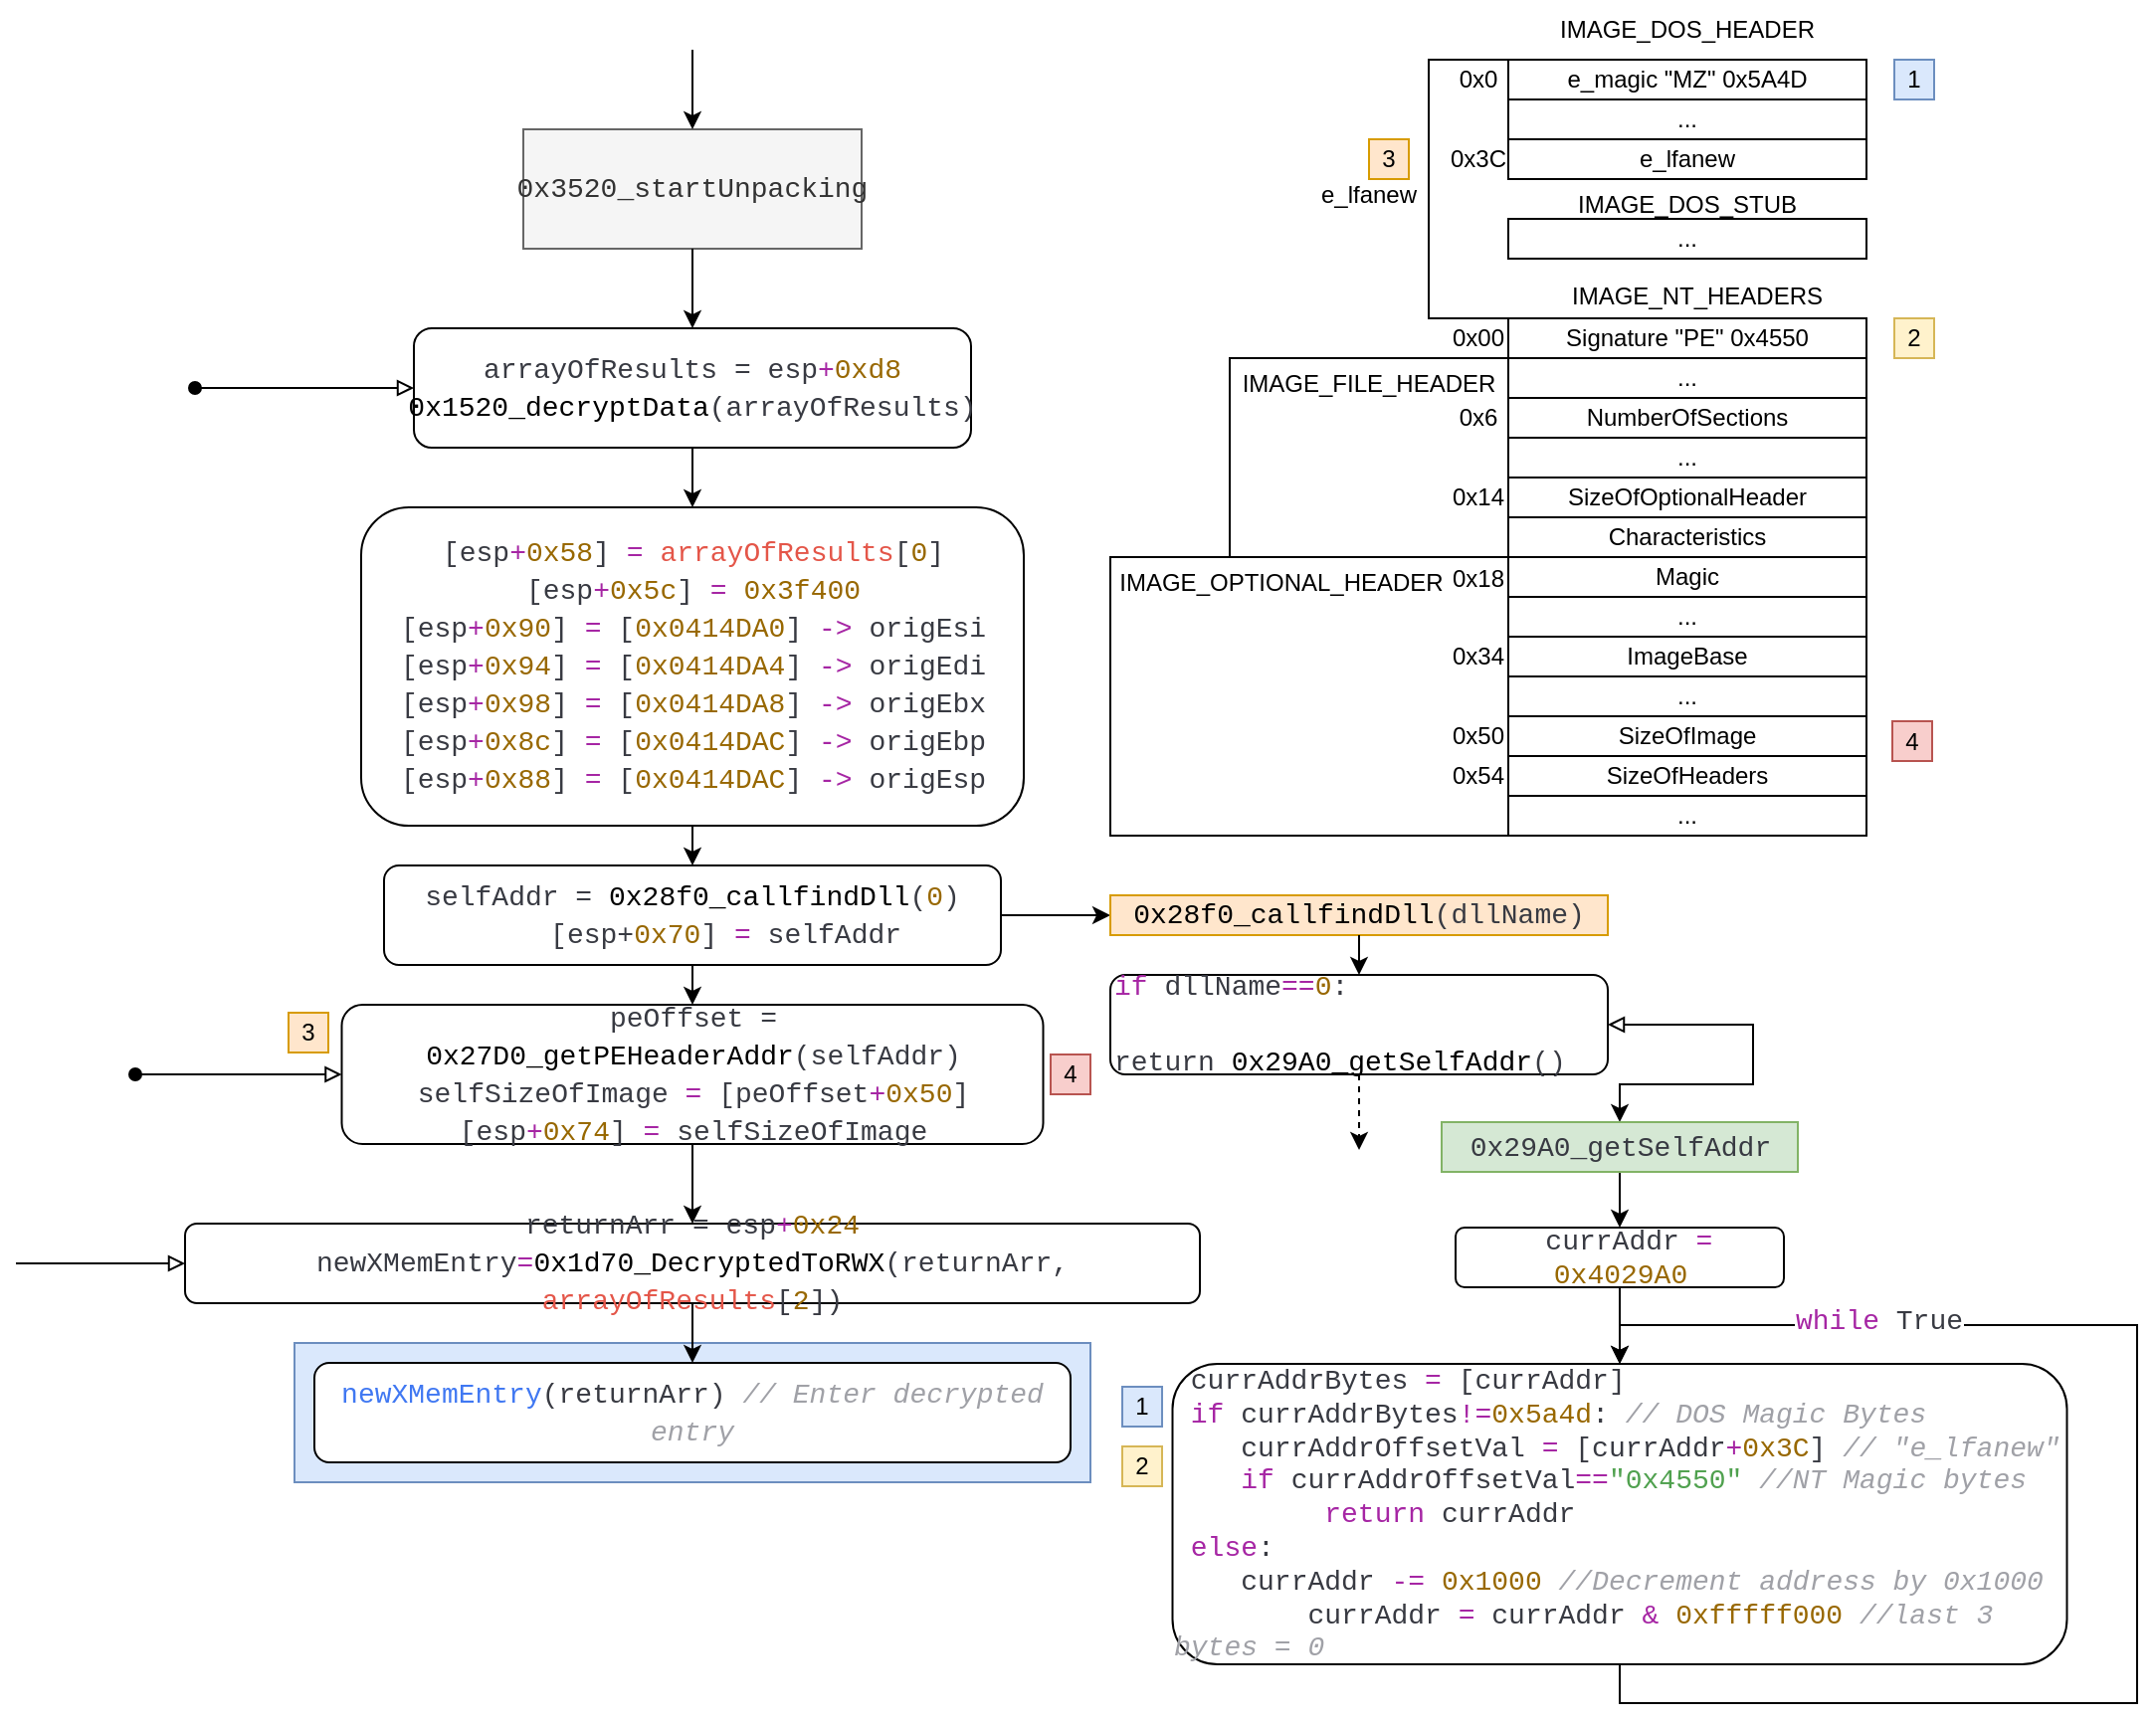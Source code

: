 <mxfile version="22.1.5" type="onedrive">
  <diagram name="Page-1" id="AuytKJoPVcEYYgkYA83Z">
    <mxGraphModel grid="1" page="1" gridSize="10" guides="1" tooltips="1" connect="1" arrows="1" fold="1" pageScale="1" pageWidth="827" pageHeight="1169" math="0" shadow="0">
      <root>
        <mxCell id="0" />
        <mxCell id="1" parent="0" />
        <mxCell id="qPVI25zbgm_xawW9RKwK-1" value="" style="rounded=0;whiteSpace=wrap;html=1;fillColor=#dae8fc;strokeColor=#6c8ebf;" vertex="1" parent="1">
          <mxGeometry x="650" y="1050" width="400" height="70" as="geometry" />
        </mxCell>
        <mxCell id="CUUultOfo8MizFETVaPr-1" value="&lt;span style=&quot;font-family: Consolas, &amp;quot;Courier New&amp;quot;, monospace; font-size: 14px;&quot;&gt;0x3520_startUnpacking&lt;/span&gt;" style="rounded=0;whiteSpace=wrap;html=1;fillColor=#f5f5f5;fontColor=#333333;strokeColor=#666666;" vertex="1" parent="1">
          <mxGeometry x="765" y="440" width="170" height="60" as="geometry" />
        </mxCell>
        <mxCell id="CUUultOfo8MizFETVaPr-2" value="" style="endArrow=classic;html=1;rounded=0;exitX=0.5;exitY=1;exitDx=0;exitDy=0;entryX=0.5;entryY=0;entryDx=0;entryDy=0;" edge="1" parent="1" target="CUUultOfo8MizFETVaPr-1">
          <mxGeometry width="50" height="50" relative="1" as="geometry">
            <mxPoint x="850" y="400" as="sourcePoint" />
            <mxPoint x="570" y="460" as="targetPoint" />
          </mxGeometry>
        </mxCell>
        <mxCell id="CUUultOfo8MizFETVaPr-3" value="" style="endArrow=classic;html=1;rounded=0;exitX=0.5;exitY=1;exitDx=0;exitDy=0;edgeStyle=orthogonalEdgeStyle;entryX=0.5;entryY=0;entryDx=0;entryDy=0;" edge="1" parent="1" source="CUUultOfo8MizFETVaPr-1" target="CUUultOfo8MizFETVaPr-5">
          <mxGeometry width="50" height="50" relative="1" as="geometry">
            <mxPoint x="560" y="660" as="sourcePoint" />
            <mxPoint x="850" y="540" as="targetPoint" />
          </mxGeometry>
        </mxCell>
        <mxCell id="CUUultOfo8MizFETVaPr-4" style="edgeStyle=orthogonalEdgeStyle;rounded=0;orthogonalLoop=1;jettySize=auto;html=1;exitX=0.5;exitY=1;exitDx=0;exitDy=0;entryX=0.5;entryY=0;entryDx=0;entryDy=0;" edge="1" parent="1" source="CUUultOfo8MizFETVaPr-5" target="CUUultOfo8MizFETVaPr-7">
          <mxGeometry relative="1" as="geometry" />
        </mxCell>
        <mxCell id="CUUultOfo8MizFETVaPr-5" value="&lt;div style=&quot;color: rgb(56, 58, 66); font-family: Consolas, &amp;quot;Courier New&amp;quot;, monospace; font-size: 14px; line-height: 19px;&quot;&gt;&lt;div style=&quot;&quot;&gt;arrayOfResults = esp&lt;span style=&quot;color: rgb(166, 38, 164);&quot;&gt;+&lt;/span&gt;&lt;span style=&quot;color: rgb(152, 104, 1);&quot;&gt;0xd8&lt;/span&gt;&lt;/div&gt;&lt;div style=&quot;&quot;&gt;&lt;span style=&quot;color: rgb(0, 0, 0);&quot;&gt;0x1520_decryptData&lt;/span&gt;(arrayOfResults)&lt;/div&gt;&lt;/div&gt;" style="rounded=1;whiteSpace=wrap;html=1;align=center;" vertex="1" parent="1">
          <mxGeometry x="710" y="540" width="280" height="60" as="geometry" />
        </mxCell>
        <mxCell id="CUUultOfo8MizFETVaPr-6" style="edgeStyle=orthogonalEdgeStyle;rounded=0;orthogonalLoop=1;jettySize=auto;html=1;exitX=0.5;exitY=1;exitDx=0;exitDy=0;entryX=0.5;entryY=0;entryDx=0;entryDy=0;" edge="1" parent="1" source="CUUultOfo8MizFETVaPr-7" target="CUUultOfo8MizFETVaPr-10">
          <mxGeometry relative="1" as="geometry" />
        </mxCell>
        <mxCell id="CUUultOfo8MizFETVaPr-7" value="&lt;div style=&quot;color: rgb(56, 58, 66); font-family: Consolas, &amp;quot;Courier New&amp;quot;, monospace; font-size: 14px; line-height: 19px;&quot;&gt;&lt;div style=&quot;&quot;&gt;&lt;span style=&quot;background-color: initial;&quot;&gt;[esp&lt;/span&gt;&lt;span style=&quot;background-color: initial; color: rgb(166, 38, 164);&quot;&gt;+&lt;/span&gt;&lt;span style=&quot;background-color: initial; color: rgb(152, 104, 1);&quot;&gt;0x58&lt;/span&gt;&lt;span style=&quot;background-color: initial;&quot;&gt;] &lt;/span&gt;&lt;span style=&quot;background-color: initial; color: rgb(166, 38, 164);&quot;&gt;=&lt;/span&gt;&lt;span style=&quot;background-color: initial;&quot;&gt; &lt;/span&gt;&lt;span style=&quot;background-color: initial; color: rgb(228, 86, 73);&quot;&gt;arrayOfResults&lt;/span&gt;&lt;span style=&quot;background-color: initial;&quot;&gt;[&lt;/span&gt;&lt;span style=&quot;background-color: initial; color: rgb(152, 104, 1);&quot;&gt;0&lt;/span&gt;&lt;span style=&quot;background-color: initial;&quot;&gt;]&lt;/span&gt;&lt;br&gt;&lt;/div&gt;&lt;div style=&quot;&quot;&gt;[esp&lt;span style=&quot;color: #a626a4;&quot;&gt;+&lt;/span&gt;&lt;span style=&quot;color: #986801;&quot;&gt;0x5c&lt;/span&gt;] &lt;span style=&quot;color: #a626a4;&quot;&gt;=&lt;/span&gt; &lt;span style=&quot;color: #986801;&quot;&gt;0x3f400&lt;/span&gt;&lt;/div&gt;&lt;div style=&quot;&quot;&gt;[esp&lt;span style=&quot;color: #a626a4;&quot;&gt;+&lt;/span&gt;&lt;span style=&quot;color: #986801;&quot;&gt;0x90&lt;/span&gt;] &lt;span style=&quot;color: #a626a4;&quot;&gt;=&lt;/span&gt; [&lt;span style=&quot;color: #986801;&quot;&gt;0x0414DA0&lt;/span&gt;] &lt;span style=&quot;color: #a626a4;&quot;&gt;-&amp;gt;&lt;/span&gt; origEsi&lt;/div&gt;&lt;div style=&quot;&quot;&gt;[esp&lt;span style=&quot;color: #a626a4;&quot;&gt;+&lt;/span&gt;&lt;span style=&quot;color: #986801;&quot;&gt;0x94&lt;/span&gt;] &lt;span style=&quot;color: #a626a4;&quot;&gt;=&lt;/span&gt; [&lt;span style=&quot;color: #986801;&quot;&gt;0x0414DA4&lt;/span&gt;] &lt;span style=&quot;color: #a626a4;&quot;&gt;-&amp;gt;&lt;/span&gt; origEdi&lt;/div&gt;&lt;div style=&quot;&quot;&gt;[esp&lt;span style=&quot;color: #a626a4;&quot;&gt;+&lt;/span&gt;&lt;span style=&quot;color: #986801;&quot;&gt;0x98&lt;/span&gt;] &lt;span style=&quot;color: #a626a4;&quot;&gt;=&lt;/span&gt; [&lt;span style=&quot;color: #986801;&quot;&gt;0x0414DA8&lt;/span&gt;] &lt;span style=&quot;color: #a626a4;&quot;&gt;-&amp;gt;&lt;/span&gt; origEbx&lt;/div&gt;&lt;div style=&quot;&quot;&gt;[esp&lt;span style=&quot;color: #a626a4;&quot;&gt;+&lt;/span&gt;&lt;span style=&quot;color: #986801;&quot;&gt;0x8c&lt;/span&gt;] &lt;span style=&quot;color: #a626a4;&quot;&gt;=&lt;/span&gt; [&lt;span style=&quot;color: #986801;&quot;&gt;0x0414DAC&lt;/span&gt;] &lt;span style=&quot;color: #a626a4;&quot;&gt;-&amp;gt;&lt;/span&gt; origEbp&lt;/div&gt;&lt;div style=&quot;&quot;&gt;[esp&lt;span style=&quot;color: rgb(166, 38, 164);&quot;&gt;+&lt;/span&gt;&lt;span style=&quot;color: rgb(152, 104, 1);&quot;&gt;0x88&lt;/span&gt;] &lt;span style=&quot;color: rgb(166, 38, 164);&quot;&gt;=&lt;/span&gt; [&lt;span style=&quot;color: rgb(152, 104, 1);&quot;&gt;0x0414DAC&lt;/span&gt;] &lt;span style=&quot;color: rgb(166, 38, 164);&quot;&gt;-&amp;gt;&lt;/span&gt; origEsp&lt;/div&gt;&lt;/div&gt;" style="rounded=1;whiteSpace=wrap;html=1;" vertex="1" parent="1">
          <mxGeometry x="683.5" y="630" width="333" height="160" as="geometry" />
        </mxCell>
        <mxCell id="CUUultOfo8MizFETVaPr-8" style="edgeStyle=orthogonalEdgeStyle;rounded=0;orthogonalLoop=1;jettySize=auto;html=1;exitX=0.5;exitY=1;exitDx=0;exitDy=0;entryX=0.5;entryY=0;entryDx=0;entryDy=0;" edge="1" parent="1" source="CUUultOfo8MizFETVaPr-10" target="CUUultOfo8MizFETVaPr-11">
          <mxGeometry relative="1" as="geometry" />
        </mxCell>
        <mxCell id="CUUultOfo8MizFETVaPr-9" style="edgeStyle=orthogonalEdgeStyle;rounded=0;orthogonalLoop=1;jettySize=auto;html=1;exitX=1;exitY=0.5;exitDx=0;exitDy=0;entryX=0;entryY=0.5;entryDx=0;entryDy=0;" edge="1" parent="1" source="CUUultOfo8MizFETVaPr-10" target="CUUultOfo8MizFETVaPr-13">
          <mxGeometry relative="1" as="geometry" />
        </mxCell>
        <mxCell id="CUUultOfo8MizFETVaPr-10" value="&lt;div style=&quot;color: rgb(56, 58, 66); font-family: Consolas, &amp;quot;Courier New&amp;quot;, monospace; font-size: 14px; line-height: 19px;&quot;&gt;&lt;div style=&quot;&quot;&gt;selfAddr = &lt;span style=&quot;color: rgb(0, 0, 0);&quot;&gt;0x28f0_callfindDll&lt;/span&gt;(&lt;span style=&quot;color: rgb(152, 104, 1);&quot;&gt;0&lt;/span&gt;)&lt;/div&gt;&lt;div style=&quot;&quot;&gt;&lt;div style=&quot;line-height: 19px;&quot;&gt;&lt;div style=&quot;&quot;&gt;&amp;nbsp; &amp;nbsp; [esp+&lt;span style=&quot;color: rgb(152, 104, 1);&quot;&gt;0x70&lt;/span&gt;] &lt;span style=&quot;color: rgb(166, 38, 164);&quot;&gt;=&lt;/span&gt; selfAddr&lt;/div&gt;&lt;div style=&quot;background-color: rgb(250, 250, 250);&quot;&gt;&lt;/div&gt;&lt;/div&gt;&lt;/div&gt;&lt;/div&gt;" style="rounded=1;whiteSpace=wrap;html=1;" vertex="1" parent="1">
          <mxGeometry x="695" y="810" width="310" height="50" as="geometry" />
        </mxCell>
        <mxCell id="CUUultOfo8MizFETVaPr-11" value="&lt;div style=&quot;color: rgb(56, 58, 66); font-family: Consolas, &amp;quot;Courier New&amp;quot;, monospace; font-size: 14px; line-height: 19px;&quot;&gt;&lt;div style=&quot;&quot;&gt;peOffset = &lt;span style=&quot;color: rgb(0, 0, 0);&quot;&gt;0x27D0_getPEHeaderAddr&lt;/span&gt;(selfAddr)&lt;/div&gt;&lt;div style=&quot;&quot;&gt;selfSizeOfImage &lt;span style=&quot;color: #a626a4;&quot;&gt;=&lt;/span&gt; [peOffset&lt;span style=&quot;color: #a626a4;&quot;&gt;+&lt;/span&gt;&lt;span style=&quot;color: #986801;&quot;&gt;0x50&lt;/span&gt;]&lt;/div&gt;&lt;div style=&quot;&quot;&gt;[esp&lt;span style=&quot;color: rgb(166, 38, 164);&quot;&gt;+&lt;/span&gt;&lt;span style=&quot;color: rgb(152, 104, 1);&quot;&gt;0x74&lt;/span&gt;] &lt;span style=&quot;color: rgb(166, 38, 164);&quot;&gt;=&lt;/span&gt; selfSizeOfImage&lt;/div&gt;&lt;/div&gt;" style="rounded=1;whiteSpace=wrap;html=1;" vertex="1" parent="1">
          <mxGeometry x="673.75" y="880" width="352.5" height="70" as="geometry" />
        </mxCell>
        <mxCell id="CUUultOfo8MizFETVaPr-12" style="edgeStyle=orthogonalEdgeStyle;rounded=0;orthogonalLoop=1;jettySize=auto;html=1;exitX=0;exitY=0.5;exitDx=0;exitDy=0;startArrow=block;startFill=0;endArrow=oval;endFill=1;" edge="1" parent="1">
          <mxGeometry relative="1" as="geometry">
            <Array as="points">
              <mxPoint x="600" y="570" />
              <mxPoint x="600" y="570" />
            </Array>
            <mxPoint x="710" y="570" as="sourcePoint" />
            <mxPoint x="600" y="570" as="targetPoint" />
          </mxGeometry>
        </mxCell>
        <mxCell id="CUUultOfo8MizFETVaPr-13" value="&lt;span style=&quot;font-family: Consolas, &amp;quot;Courier New&amp;quot;, monospace; font-size: 14px;&quot;&gt;0x28f0_callfindDll&lt;/span&gt;&lt;span style=&quot;color: rgb(56, 58, 66); font-family: Consolas, &amp;quot;Courier New&amp;quot;, monospace; font-size: 14px;&quot;&gt;(dllName)&lt;/span&gt;" style="rounded=0;whiteSpace=wrap;html=1;fillColor=#ffe6cc;strokeColor=#d79b00;" vertex="1" parent="1">
          <mxGeometry x="1060.01" y="825" width="250" height="20" as="geometry" />
        </mxCell>
        <mxCell id="CUUultOfo8MizFETVaPr-14" value="" style="endArrow=classic;html=1;rounded=0;exitX=0.5;exitY=1;exitDx=0;exitDy=0;entryX=0.5;entryY=0;entryDx=0;entryDy=0;" edge="1" parent="1" source="CUUultOfo8MizFETVaPr-13" target="CUUultOfo8MizFETVaPr-16">
          <mxGeometry width="50" height="50" relative="1" as="geometry">
            <mxPoint x="1112.51" y="915" as="sourcePoint" />
            <mxPoint x="1185.51" y="875" as="targetPoint" />
          </mxGeometry>
        </mxCell>
        <mxCell id="CUUultOfo8MizFETVaPr-15" style="edgeStyle=orthogonalEdgeStyle;rounded=0;orthogonalLoop=1;jettySize=auto;html=1;exitX=1;exitY=0.5;exitDx=0;exitDy=0;startArrow=block;startFill=0;entryX=0.5;entryY=0;entryDx=0;entryDy=0;" edge="1" parent="1" source="CUUultOfo8MizFETVaPr-16" target="CUUultOfo8MizFETVaPr-19">
          <mxGeometry relative="1" as="geometry">
            <Array as="points">
              <mxPoint x="1383" y="890" />
              <mxPoint x="1383" y="920" />
              <mxPoint x="1316" y="920" />
            </Array>
            <mxPoint x="1382.51" y="825" as="targetPoint" />
          </mxGeometry>
        </mxCell>
        <mxCell id="CUUultOfo8MizFETVaPr-16" value="&lt;div style=&quot;color: rgb(56, 58, 66); font-family: Consolas, &amp;quot;Courier New&amp;quot;, monospace; font-size: 14px; line-height: 19px;&quot;&gt;&lt;div style=&quot;&quot;&gt;&lt;div style=&quot;line-height: 19px;&quot;&gt;&lt;div style=&quot;&quot;&gt;&lt;span style=&quot;color: rgb(166, 38, 164);&quot;&gt;if&lt;/span&gt; dllName&lt;span style=&quot;color: rgb(166, 38, 164);&quot;&gt;==&lt;/span&gt;&lt;span style=&quot;color: rgb(152, 104, 1);&quot;&gt;0&lt;/span&gt;:&lt;br&gt;&lt;/div&gt;&lt;div style=&quot;&quot;&gt;&amp;nbsp; &amp;nbsp; return&amp;nbsp;&lt;span style=&quot;color: #000000;&quot;&gt;0x29A0_getSelfAddr&lt;/span&gt;()&lt;/div&gt;&lt;/div&gt;&lt;/div&gt;&lt;/div&gt;" style="rounded=1;whiteSpace=wrap;html=1;align=left;" vertex="1" parent="1">
          <mxGeometry x="1060" y="865" width="250" height="50" as="geometry" />
        </mxCell>
        <mxCell id="CUUultOfo8MizFETVaPr-17" value="" style="endArrow=classic;html=1;rounded=0;exitX=0.5;exitY=1;exitDx=0;exitDy=0;entryX=0.5;entryY=0;entryDx=0;entryDy=0;dashed=1;" edge="1" parent="1" source="CUUultOfo8MizFETVaPr-16">
          <mxGeometry width="50" height="50" relative="1" as="geometry">
            <mxPoint x="1272.51" y="873" as="sourcePoint" />
            <mxPoint x="1185.01" y="953" as="targetPoint" />
          </mxGeometry>
        </mxCell>
        <mxCell id="CUUultOfo8MizFETVaPr-18" style="edgeStyle=orthogonalEdgeStyle;rounded=0;orthogonalLoop=1;jettySize=auto;html=1;exitX=0.5;exitY=1;exitDx=0;exitDy=0;entryX=0.5;entryY=0;entryDx=0;entryDy=0;" edge="1" parent="1" source="CUUultOfo8MizFETVaPr-19" target="CUUultOfo8MizFETVaPr-21">
          <mxGeometry relative="1" as="geometry" />
        </mxCell>
        <mxCell id="CUUultOfo8MizFETVaPr-19" value="&lt;div style=&quot;color: rgb(56, 58, 66); font-family: Consolas, &amp;quot;Courier New&amp;quot;, monospace; font-size: 14px; line-height: 19px;&quot;&gt;&lt;div style=&quot;&quot;&gt;0x29A0_getSelfAddr&lt;/div&gt;&lt;div style=&quot;background-color: rgb(250, 250, 250);&quot;&gt;&lt;/div&gt;&lt;/div&gt;" style="rounded=0;whiteSpace=wrap;html=1;fillColor=#d5e8d4;strokeColor=#82b366;" vertex="1" parent="1">
          <mxGeometry x="1226.5" y="939" width="179" height="25" as="geometry" />
        </mxCell>
        <mxCell id="CUUultOfo8MizFETVaPr-20" style="edgeStyle=orthogonalEdgeStyle;rounded=0;orthogonalLoop=1;jettySize=auto;html=1;exitX=0.5;exitY=1;exitDx=0;exitDy=0;entryX=0.5;entryY=0;entryDx=0;entryDy=0;" edge="1" parent="1" source="CUUultOfo8MizFETVaPr-21" target="CUUultOfo8MizFETVaPr-28">
          <mxGeometry relative="1" as="geometry" />
        </mxCell>
        <mxCell id="CUUultOfo8MizFETVaPr-21" value="&lt;span style=&quot;color: rgb(56, 58, 66); font-family: Consolas, &amp;quot;Courier New&amp;quot;, monospace; font-size: 14px; background-color: initial;&quot;&gt;&amp;nbsp;currAddr &lt;/span&gt;&lt;span style=&quot;font-family: Consolas, &amp;quot;Courier New&amp;quot;, monospace; font-size: 14px; background-color: initial; color: rgb(166, 38, 164);&quot;&gt;=&lt;/span&gt;&lt;span style=&quot;color: rgb(56, 58, 66); font-family: Consolas, &amp;quot;Courier New&amp;quot;, monospace; font-size: 14px; background-color: initial;&quot;&gt; &lt;/span&gt;&lt;span style=&quot;font-family: Consolas, &amp;quot;Courier New&amp;quot;, monospace; font-size: 14px; background-color: initial; color: rgb(152, 104, 1);&quot;&gt;0x4029A0&lt;br&gt;&lt;/span&gt;" style="rounded=1;whiteSpace=wrap;html=1;align=center;" vertex="1" parent="1">
          <mxGeometry x="1233.5" y="992" width="165" height="30" as="geometry" />
        </mxCell>
        <mxCell id="CUUultOfo8MizFETVaPr-22" style="edgeStyle=orthogonalEdgeStyle;rounded=0;orthogonalLoop=1;jettySize=auto;html=1;exitX=0;exitY=0.5;exitDx=0;exitDy=0;startArrow=block;startFill=0;endArrow=oval;endFill=1;" edge="1" parent="1" source="CUUultOfo8MizFETVaPr-11">
          <mxGeometry relative="1" as="geometry">
            <Array as="points">
              <mxPoint x="570" y="915" />
              <mxPoint x="570" y="915" />
            </Array>
            <mxPoint x="601.63" y="940" as="sourcePoint" />
            <mxPoint x="570" y="915" as="targetPoint" />
          </mxGeometry>
        </mxCell>
        <mxCell id="CUUultOfo8MizFETVaPr-23" style="edgeStyle=orthogonalEdgeStyle;rounded=0;orthogonalLoop=1;jettySize=auto;html=1;exitX=0.5;exitY=1;exitDx=0;exitDy=0;entryX=0.5;entryY=0;entryDx=0;entryDy=0;" edge="1" parent="1" source="CUUultOfo8MizFETVaPr-11" target="CUUultOfo8MizFETVaPr-26">
          <mxGeometry relative="1" as="geometry">
            <mxPoint x="849.88" y="950" as="sourcePoint" />
          </mxGeometry>
        </mxCell>
        <mxCell id="CUUultOfo8MizFETVaPr-24" style="edgeStyle=orthogonalEdgeStyle;rounded=0;orthogonalLoop=1;jettySize=auto;html=1;exitX=0.5;exitY=1;exitDx=0;exitDy=0;entryX=0.5;entryY=0;entryDx=0;entryDy=0;" edge="1" parent="1" source="CUUultOfo8MizFETVaPr-26" target="CUUultOfo8MizFETVaPr-27">
          <mxGeometry relative="1" as="geometry" />
        </mxCell>
        <mxCell id="CUUultOfo8MizFETVaPr-25" style="edgeStyle=orthogonalEdgeStyle;rounded=0;orthogonalLoop=1;jettySize=auto;html=1;exitX=0;exitY=0.5;exitDx=0;exitDy=0;startArrow=block;startFill=0;endArrow=none;endFill=0;" edge="1" parent="1" source="CUUultOfo8MizFETVaPr-26">
          <mxGeometry relative="1" as="geometry">
            <mxPoint x="510" y="1010" as="targetPoint" />
            <Array as="points">
              <mxPoint x="510" y="1010" />
            </Array>
          </mxGeometry>
        </mxCell>
        <mxCell id="CUUultOfo8MizFETVaPr-26" value="&lt;div style=&quot;color: rgb(56, 58, 66); font-family: Consolas, &amp;quot;Courier New&amp;quot;, monospace; font-size: 14px; line-height: 19px;&quot;&gt;&lt;div style=&quot;&quot;&gt;returnArr = esp&lt;span style=&quot;color: rgb(166, 38, 164);&quot;&gt;+&lt;/span&gt;&lt;span style=&quot;color: rgb(152, 104, 1);&quot;&gt;0x24&lt;/span&gt;&lt;/div&gt;&lt;div style=&quot;&quot;&gt;newXMemEntry&lt;span style=&quot;color: rgb(166, 38, 164);&quot;&gt;=&lt;/span&gt;&lt;span style=&quot;color: rgb(0, 0, 0);&quot;&gt;0x1d70_DecryptedToRWX&lt;/span&gt;(returnArr, &lt;span style=&quot;color: rgb(228, 86, 73);&quot;&gt;arrayOfResults&lt;/span&gt;[&lt;span style=&quot;color: rgb(152, 104, 1);&quot;&gt;2&lt;/span&gt;])&lt;/div&gt;&lt;/div&gt;" style="rounded=1;whiteSpace=wrap;html=1;" vertex="1" parent="1">
          <mxGeometry x="595" y="990" width="510" height="40" as="geometry" />
        </mxCell>
        <mxCell id="CUUultOfo8MizFETVaPr-27" value="&lt;div style=&quot;color: rgb(56, 58, 66); font-family: Consolas, &amp;quot;Courier New&amp;quot;, monospace; font-size: 14px; line-height: 19px;&quot;&gt;&lt;div style=&quot;line-height: 19px;&quot;&gt;&lt;div style=&quot;&quot;&gt;&lt;span style=&quot;color: rgb(64, 120, 242);&quot;&gt;newXMemEntry&lt;/span&gt;(returnArr)&lt;span style=&quot;color: rgb(160, 161, 167); font-style: italic;&quot;&gt; // Enter decrypted entry&lt;/span&gt;&lt;/div&gt;&lt;/div&gt;&lt;/div&gt;" style="rounded=1;whiteSpace=wrap;html=1;" vertex="1" parent="1">
          <mxGeometry x="660.0" y="1060" width="380" height="50" as="geometry" />
        </mxCell>
        <mxCell id="CUUultOfo8MizFETVaPr-28" value="&lt;div style=&quot;border-color: var(--border-color); color: rgb(56, 58, 66); font-family: Consolas, &amp;quot;Courier New&amp;quot;, monospace; font-size: 14px; text-align: left;&quot;&gt;&amp;nbsp;currAddrBytes&amp;nbsp;&lt;span style=&quot;border-color: var(--border-color); color: rgb(166, 38, 164);&quot;&gt;=&lt;/span&gt;&lt;span style=&quot;border-color: var(--border-color);&quot;&gt;&amp;nbsp;[currAddr]&lt;/span&gt;&lt;/div&gt;&lt;div style=&quot;border-color: var(--border-color); color: rgb(56, 58, 66); font-family: Consolas, &amp;quot;Courier New&amp;quot;, monospace; font-size: 14px; text-align: left;&quot;&gt;&lt;span style=&quot;border-color: var(--border-color);&quot;&gt;&amp;nbsp;&lt;/span&gt;&lt;span style=&quot;border-color: var(--border-color); color: rgb(166, 38, 164);&quot;&gt;if&lt;/span&gt;&lt;span style=&quot;border-color: var(--border-color);&quot;&gt;&amp;nbsp;currAddrBytes&lt;/span&gt;&lt;span style=&quot;border-color: var(--border-color); color: rgb(166, 38, 164);&quot;&gt;!=&lt;/span&gt;&lt;span style=&quot;border-color: var(--border-color); color: rgb(152, 104, 1);&quot;&gt;0x5a4d&lt;/span&gt;&lt;span style=&quot;border-color: var(--border-color);&quot;&gt;:&lt;/span&gt;&lt;span style=&quot;border-color: var(--border-color); color: rgb(160, 161, 167); font-style: italic;&quot;&gt;&amp;nbsp;// DOS Magic Bytes&lt;/span&gt;&lt;/div&gt;&lt;div style=&quot;border-color: var(--border-color); color: rgb(56, 58, 66); font-family: Consolas, &amp;quot;Courier New&amp;quot;, monospace; font-size: 14px; text-align: left;&quot;&gt;&lt;span style=&quot;border-color: var(--border-color);&quot;&gt;&amp;nbsp; &amp;nbsp; currAddrOffsetVal&amp;nbsp;&lt;/span&gt;&lt;span style=&quot;border-color: var(--border-color); color: rgb(166, 38, 164);&quot;&gt;=&lt;/span&gt;&lt;span style=&quot;border-color: var(--border-color);&quot;&gt;&amp;nbsp;[currAddr&lt;/span&gt;&lt;span style=&quot;border-color: var(--border-color); color: rgb(166, 38, 164);&quot;&gt;+&lt;/span&gt;&lt;span style=&quot;border-color: var(--border-color); color: rgb(152, 104, 1);&quot;&gt;0x3C&lt;/span&gt;&lt;span style=&quot;border-color: var(--border-color);&quot;&gt;]&lt;/span&gt;&lt;span style=&quot;border-color: var(--border-color); color: rgb(160, 161, 167); font-style: italic;&quot;&gt;&amp;nbsp;// &quot;e_lfanew&quot;&lt;/span&gt;&lt;/div&gt;&lt;div style=&quot;border-color: var(--border-color); color: rgb(56, 58, 66); font-family: Consolas, &amp;quot;Courier New&amp;quot;, monospace; font-size: 14px; text-align: left;&quot;&gt;&lt;span style=&quot;background-color: initial; border-color: var(--border-color);&quot;&gt;&amp;nbsp; &amp;nbsp; &lt;/span&gt;&lt;span style=&quot;background-color: initial; border-color: var(--border-color); color: rgb(166, 38, 164);&quot;&gt;if&lt;/span&gt;&lt;span style=&quot;background-color: initial; border-color: var(--border-color);&quot;&gt;&amp;nbsp;currAddrOffsetVal&lt;/span&gt;&lt;span style=&quot;background-color: initial; border-color: var(--border-color); color: rgb(166, 38, 164);&quot;&gt;==&lt;/span&gt;&lt;span style=&quot;background-color: initial; border-color: var(--border-color); color: rgb(80, 161, 79);&quot;&gt;&quot;0x4550&quot;&lt;/span&gt;&lt;span style=&quot;background-color: initial; border-color: var(--border-color); color: rgb(160, 161, 167); font-style: italic;&quot;&gt;&amp;nbsp;//NT Magic bytes&lt;/span&gt;&lt;br&gt;&lt;/div&gt;&lt;div style=&quot;border-color: var(--border-color); color: rgb(56, 58, 66); font-family: Consolas, &amp;quot;Courier New&amp;quot;, monospace; font-size: 14px; text-align: left;&quot;&gt;&lt;span style=&quot;border-color: var(--border-color);&quot;&gt;&amp;nbsp; &amp;nbsp; &amp;nbsp; &amp;nbsp; &amp;nbsp;&lt;/span&gt;&lt;span style=&quot;border-color: var(--border-color); color: rgb(166, 38, 164);&quot;&gt;return&lt;/span&gt;&lt;span style=&quot;border-color: var(--border-color);&quot;&gt;&amp;nbsp;currAddr&lt;/span&gt;&lt;/div&gt;&lt;div style=&quot;border-color: var(--border-color); color: rgb(56, 58, 66); font-family: Consolas, &amp;quot;Courier New&amp;quot;, monospace; font-size: 14px; text-align: left;&quot;&gt;&lt;span style=&quot;border-color: var(--border-color); color: rgb(166, 38, 164);&quot;&gt;&amp;nbsp;else&lt;/span&gt;&lt;span style=&quot;border-color: var(--border-color);&quot;&gt;:&lt;/span&gt;&lt;/div&gt;&lt;div style=&quot;border-color: var(--border-color); color: rgb(56, 58, 66); font-family: Consolas, &amp;quot;Courier New&amp;quot;, monospace; font-size: 14px; text-align: left;&quot;&gt;&lt;span style=&quot;border-color: var(--border-color);&quot;&gt;&amp;nbsp; &amp;nbsp;&amp;nbsp;&lt;/span&gt;currAddr &lt;span style=&quot;text-align: center; color: rgb(166, 38, 164);&quot;&gt;-=&lt;/span&gt;&lt;span style=&quot;text-align: center;&quot;&gt; &lt;/span&gt;&lt;span style=&quot;text-align: center; color: rgb(152, 104, 1);&quot;&gt;0x1000&lt;/span&gt;&lt;span style=&quot;text-align: center; color: rgb(160, 161, 167); font-style: italic;&quot;&gt; //Decrement address by 0x1000&lt;/span&gt;&amp;nbsp; &amp;nbsp; &amp;nbsp; &amp;nbsp; &amp;nbsp; currAddr &lt;span style=&quot;text-align: center; color: rgb(166, 38, 164);&quot;&gt;=&lt;/span&gt;&lt;span style=&quot;text-align: center;&quot;&gt; currAddr &lt;/span&gt;&lt;span style=&quot;text-align: center; color: rgb(166, 38, 164);&quot;&gt;&amp;amp;&lt;/span&gt;&lt;span style=&quot;text-align: center;&quot;&gt; &lt;/span&gt;&lt;span style=&quot;text-align: center; color: rgb(152, 104, 1);&quot;&gt;0xfffff000&lt;/span&gt;&lt;span style=&quot;text-align: center; color: rgb(160, 161, 167); font-style: italic;&quot;&gt; //last 3 bytes = 0&lt;/span&gt;&lt;/div&gt;" style="rounded=1;whiteSpace=wrap;html=1;" vertex="1" parent="1">
          <mxGeometry x="1091.25" y="1060.5" width="449.5" height="151" as="geometry" />
        </mxCell>
        <mxCell id="CUUultOfo8MizFETVaPr-29" style="edgeStyle=orthogonalEdgeStyle;rounded=0;orthogonalLoop=1;jettySize=auto;html=1;exitX=0.5;exitY=1;exitDx=0;exitDy=0;entryX=0.5;entryY=0;entryDx=0;entryDy=0;" edge="1" parent="1" source="CUUultOfo8MizFETVaPr-28" target="CUUultOfo8MizFETVaPr-28">
          <mxGeometry relative="1" as="geometry">
            <Array as="points">
              <mxPoint x="1316" y="1231" />
              <mxPoint x="1576" y="1231" />
              <mxPoint x="1576" y="1041" />
              <mxPoint x="1316" y="1041" />
            </Array>
          </mxGeometry>
        </mxCell>
        <mxCell id="CUUultOfo8MizFETVaPr-30" value="&lt;span style=&quot;border-color: var(--border-color); font-family: Consolas, &amp;quot;Courier New&amp;quot;, monospace; font-size: 14px; font-style: normal; font-variant-ligatures: normal; font-variant-caps: normal; font-weight: 400; letter-spacing: normal; orphans: 2; text-align: left; text-indent: 0px; text-transform: none; widows: 2; word-spacing: 0px; -webkit-text-stroke-width: 0px; text-decoration-thickness: initial; text-decoration-style: initial; text-decoration-color: initial; color: rgb(166, 38, 164);&quot;&gt;while&lt;/span&gt;&lt;span style=&quot;border-color: var(--border-color); color: rgb(56, 58, 66); font-family: Consolas, &amp;quot;Courier New&amp;quot;, monospace; font-size: 14px; font-style: normal; font-variant-ligatures: normal; font-variant-caps: normal; font-weight: 400; letter-spacing: normal; orphans: 2; text-align: left; text-indent: 0px; text-transform: none; widows: 2; word-spacing: 0px; -webkit-text-stroke-width: 0px; text-decoration-thickness: initial; text-decoration-style: initial; text-decoration-color: initial;&quot;&gt;&amp;nbsp;True&lt;/span&gt;" style="edgeLabel;html=1;align=center;verticalAlign=middle;resizable=0;points=[];" vertex="1" connectable="0" parent="CUUultOfo8MizFETVaPr-29">
          <mxGeometry x="0.641" y="-5" relative="1" as="geometry">
            <mxPoint x="15" y="3" as="offset" />
          </mxGeometry>
        </mxCell>
        <mxCell id="CUUultOfo8MizFETVaPr-31" value="1" style="text;html=1;strokeColor=#6c8ebf;fillColor=#dae8fc;align=center;verticalAlign=middle;whiteSpace=wrap;rounded=0;" vertex="1" parent="1">
          <mxGeometry x="1066.01" y="1072" width="20" height="20" as="geometry" />
        </mxCell>
        <mxCell id="CUUultOfo8MizFETVaPr-32" value="2" style="text;html=1;strokeColor=#d6b656;fillColor=#fff2cc;align=center;verticalAlign=middle;whiteSpace=wrap;rounded=0;" vertex="1" parent="1">
          <mxGeometry x="1066" y="1102" width="20" height="20" as="geometry" />
        </mxCell>
        <mxCell id="CUUultOfo8MizFETVaPr-33" value="3" style="text;html=1;strokeColor=#d79b00;fillColor=#ffe6cc;align=center;verticalAlign=middle;whiteSpace=wrap;rounded=0;" vertex="1" parent="1">
          <mxGeometry x="647" y="884" width="20" height="20" as="geometry" />
        </mxCell>
        <mxCell id="CUUultOfo8MizFETVaPr-34" value="4" style="text;html=1;strokeColor=#b85450;fillColor=#f8cecc;align=center;verticalAlign=middle;whiteSpace=wrap;rounded=0;" vertex="1" parent="1">
          <mxGeometry x="1030" y="905" width="20" height="20" as="geometry" />
        </mxCell>
        <mxCell id="CUUultOfo8MizFETVaPr-35" value="Signature &quot;PE&quot; 0x4550" style="rounded=0;whiteSpace=wrap;html=1;" vertex="1" parent="1">
          <mxGeometry x="1260" y="535" width="180" height="20" as="geometry" />
        </mxCell>
        <mxCell id="CUUultOfo8MizFETVaPr-36" value="..." style="rounded=0;whiteSpace=wrap;html=1;" vertex="1" parent="1">
          <mxGeometry x="1260" y="555" width="180" height="20" as="geometry" />
        </mxCell>
        <mxCell id="CUUultOfo8MizFETVaPr-37" value="0x18" style="text;html=1;strokeColor=none;fillColor=none;align=center;verticalAlign=middle;whiteSpace=wrap;rounded=0;" vertex="1" parent="1">
          <mxGeometry x="1230" y="653.5" width="30" height="25" as="geometry" />
        </mxCell>
        <mxCell id="CUUultOfo8MizFETVaPr-38" value="IMAGE_DOS_HEADER" style="text;html=1;strokeColor=none;fillColor=none;align=center;verticalAlign=middle;whiteSpace=wrap;rounded=0;" vertex="1" parent="1">
          <mxGeometry x="1290" y="375" width="120" height="30" as="geometry" />
        </mxCell>
        <mxCell id="CUUultOfo8MizFETVaPr-39" value="e_lfanew" style="text;html=1;strokeColor=none;fillColor=none;align=center;verticalAlign=middle;whiteSpace=wrap;rounded=0;" vertex="1" parent="1">
          <mxGeometry x="1160" y="462.5" width="60" height="20" as="geometry" />
        </mxCell>
        <mxCell id="CUUultOfo8MizFETVaPr-40" value="" style="rounded=0;whiteSpace=wrap;html=1;" vertex="1" parent="1">
          <mxGeometry x="1260" y="405" width="180" height="20" as="geometry" />
        </mxCell>
        <mxCell id="CUUultOfo8MizFETVaPr-41" value="..." style="rounded=0;whiteSpace=wrap;html=1;" vertex="1" parent="1">
          <mxGeometry x="1260" y="425" width="180" height="20" as="geometry" />
        </mxCell>
        <mxCell id="CUUultOfo8MizFETVaPr-42" value="e_lfanew" style="rounded=0;whiteSpace=wrap;html=1;" vertex="1" parent="1">
          <mxGeometry x="1260" y="445" width="180" height="20" as="geometry" />
        </mxCell>
        <mxCell id="CUUultOfo8MizFETVaPr-43" value="0x3C" style="text;html=1;strokeColor=none;fillColor=none;align=center;verticalAlign=middle;whiteSpace=wrap;rounded=0;" vertex="1" parent="1">
          <mxGeometry x="1230" y="442.5" width="30" height="25" as="geometry" />
        </mxCell>
        <mxCell id="CUUultOfo8MizFETVaPr-44" value="e_magic &quot;MZ&quot; 0x5A4D" style="rounded=0;whiteSpace=wrap;html=1;" vertex="1" parent="1">
          <mxGeometry x="1260" y="405" width="180" height="20" as="geometry" />
        </mxCell>
        <mxCell id="CUUultOfo8MizFETVaPr-45" value="0x0" style="text;html=1;strokeColor=none;fillColor=none;align=center;verticalAlign=middle;whiteSpace=wrap;rounded=0;" vertex="1" parent="1">
          <mxGeometry x="1230" y="405" width="30" height="20" as="geometry" />
        </mxCell>
        <mxCell id="CUUultOfo8MizFETVaPr-46" value="IMAGE_NT_HEADERS" style="text;html=1;strokeColor=none;fillColor=none;align=center;verticalAlign=middle;whiteSpace=wrap;rounded=0;" vertex="1" parent="1">
          <mxGeometry x="1295" y="515" width="120" height="18" as="geometry" />
        </mxCell>
        <mxCell id="CUUultOfo8MizFETVaPr-47" value="" style="endArrow=none;html=1;rounded=0;exitX=0;exitY=0;exitDx=0;exitDy=0;entryX=0;entryY=0;entryDx=0;entryDy=0;" edge="1" parent="1" source="CUUultOfo8MizFETVaPr-44" target="CUUultOfo8MizFETVaPr-35">
          <mxGeometry width="50" height="50" relative="1" as="geometry">
            <mxPoint x="1450" y="595" as="sourcePoint" />
            <mxPoint x="1260" y="495" as="targetPoint" />
            <Array as="points">
              <mxPoint x="1220" y="405" />
              <mxPoint x="1220" y="535" />
            </Array>
          </mxGeometry>
        </mxCell>
        <mxCell id="CUUultOfo8MizFETVaPr-48" value="IMAGE_DOS_STUB" style="text;html=1;strokeColor=none;fillColor=none;align=center;verticalAlign=middle;whiteSpace=wrap;rounded=0;" vertex="1" parent="1">
          <mxGeometry x="1285" y="462.5" width="130" height="30" as="geometry" />
        </mxCell>
        <mxCell id="CUUultOfo8MizFETVaPr-49" value="..." style="rounded=0;whiteSpace=wrap;html=1;" vertex="1" parent="1">
          <mxGeometry x="1260" y="485" width="180" height="20" as="geometry" />
        </mxCell>
        <mxCell id="CUUultOfo8MizFETVaPr-50" value="0x00" style="text;html=1;strokeColor=none;fillColor=none;align=center;verticalAlign=middle;whiteSpace=wrap;rounded=0;" vertex="1" parent="1">
          <mxGeometry x="1230" y="535" width="30" height="20" as="geometry" />
        </mxCell>
        <mxCell id="CUUultOfo8MizFETVaPr-51" value="..." style="rounded=0;whiteSpace=wrap;html=1;" vertex="1" parent="1">
          <mxGeometry x="1260" y="595" width="180" height="20" as="geometry" />
        </mxCell>
        <mxCell id="CUUultOfo8MizFETVaPr-52" value="NumberOfSections" style="rounded=0;whiteSpace=wrap;html=1;" vertex="1" parent="1">
          <mxGeometry x="1260" y="575" width="180" height="20" as="geometry" />
        </mxCell>
        <mxCell id="CUUultOfo8MizFETVaPr-53" value="SizeOfOptionalHeader" style="rounded=0;whiteSpace=wrap;html=1;" vertex="1" parent="1">
          <mxGeometry x="1260" y="615" width="180" height="20" as="geometry" />
        </mxCell>
        <mxCell id="CUUultOfo8MizFETVaPr-54" value="Characteristics" style="rounded=0;whiteSpace=wrap;html=1;" vertex="1" parent="1">
          <mxGeometry x="1260" y="635" width="180" height="20" as="geometry" />
        </mxCell>
        <mxCell id="CUUultOfo8MizFETVaPr-55" value="" style="endArrow=none;html=1;rounded=0;exitX=0;exitY=0;exitDx=0;exitDy=0;entryX=0;entryY=1;entryDx=0;entryDy=0;" edge="1" parent="1" target="CUUultOfo8MizFETVaPr-54">
          <mxGeometry width="50" height="50" relative="1" as="geometry">
            <mxPoint x="1260" y="555" as="sourcePoint" />
            <mxPoint x="1260" y="685" as="targetPoint" />
            <Array as="points">
              <mxPoint x="1120" y="555" />
              <mxPoint x="1120" y="655" />
            </Array>
          </mxGeometry>
        </mxCell>
        <mxCell id="CUUultOfo8MizFETVaPr-56" value="IMAGE_FILE_HEADER" style="text;html=1;strokeColor=none;fillColor=none;align=center;verticalAlign=middle;whiteSpace=wrap;rounded=0;" vertex="1" parent="1">
          <mxGeometry x="1125" y="555" width="130" height="25" as="geometry" />
        </mxCell>
        <mxCell id="CUUultOfo8MizFETVaPr-57" value="0x6" style="text;html=1;strokeColor=none;fillColor=none;align=center;verticalAlign=middle;whiteSpace=wrap;rounded=0;" vertex="1" parent="1">
          <mxGeometry x="1230" y="575" width="30" height="20" as="geometry" />
        </mxCell>
        <mxCell id="CUUultOfo8MizFETVaPr-58" value="0x14" style="text;html=1;strokeColor=none;fillColor=none;align=center;verticalAlign=middle;whiteSpace=wrap;rounded=0;" vertex="1" parent="1">
          <mxGeometry x="1230" y="615" width="30" height="20" as="geometry" />
        </mxCell>
        <mxCell id="CUUultOfo8MizFETVaPr-59" value="Magic" style="rounded=0;whiteSpace=wrap;html=1;" vertex="1" parent="1">
          <mxGeometry x="1260" y="655" width="180" height="20" as="geometry" />
        </mxCell>
        <mxCell id="CUUultOfo8MizFETVaPr-60" value="" style="endArrow=none;html=1;rounded=0;exitX=0;exitY=0;exitDx=0;exitDy=0;entryX=0;entryY=1;entryDx=0;entryDy=0;" edge="1" parent="1" target="CUUultOfo8MizFETVaPr-67">
          <mxGeometry width="50" height="50" relative="1" as="geometry">
            <mxPoint x="1260" y="655" as="sourcePoint" />
            <mxPoint x="1260.0" y="995.5" as="targetPoint" />
            <Array as="points">
              <mxPoint x="1060" y="655" />
              <mxPoint x="1060" y="795" />
            </Array>
          </mxGeometry>
        </mxCell>
        <mxCell id="CUUultOfo8MizFETVaPr-61" value="IMAGE_OPTIONAL_HEADER" style="text;html=1;strokeColor=none;fillColor=none;align=center;verticalAlign=middle;whiteSpace=wrap;rounded=0;" vertex="1" parent="1">
          <mxGeometry x="1066" y="655" width="160" height="25" as="geometry" />
        </mxCell>
        <mxCell id="CUUultOfo8MizFETVaPr-62" value="..." style="rounded=0;whiteSpace=wrap;html=1;" vertex="1" parent="1">
          <mxGeometry x="1260" y="675" width="180" height="20" as="geometry" />
        </mxCell>
        <mxCell id="CUUultOfo8MizFETVaPr-63" value="ImageBase" style="rounded=0;whiteSpace=wrap;html=1;" vertex="1" parent="1">
          <mxGeometry x="1260" y="695" width="180" height="20" as="geometry" />
        </mxCell>
        <mxCell id="CUUultOfo8MizFETVaPr-64" value="..." style="rounded=0;whiteSpace=wrap;html=1;" vertex="1" parent="1">
          <mxGeometry x="1260" y="715" width="180" height="20" as="geometry" />
        </mxCell>
        <mxCell id="CUUultOfo8MizFETVaPr-65" value="SizeOfImage" style="rounded=0;whiteSpace=wrap;html=1;" vertex="1" parent="1">
          <mxGeometry x="1260" y="735" width="180" height="20" as="geometry" />
        </mxCell>
        <mxCell id="CUUultOfo8MizFETVaPr-66" value="SizeOfHeaders" style="rounded=0;whiteSpace=wrap;html=1;" vertex="1" parent="1">
          <mxGeometry x="1260" y="755" width="180" height="20" as="geometry" />
        </mxCell>
        <mxCell id="CUUultOfo8MizFETVaPr-67" value="..." style="rounded=0;whiteSpace=wrap;html=1;" vertex="1" parent="1">
          <mxGeometry x="1260" y="775" width="180" height="20" as="geometry" />
        </mxCell>
        <mxCell id="CUUultOfo8MizFETVaPr-68" value="1" style="text;html=1;strokeColor=#6c8ebf;fillColor=#dae8fc;align=center;verticalAlign=middle;whiteSpace=wrap;rounded=0;" vertex="1" parent="1">
          <mxGeometry x="1454" y="405" width="20" height="20" as="geometry" />
        </mxCell>
        <mxCell id="CUUultOfo8MizFETVaPr-69" value="2" style="text;html=1;strokeColor=#d6b656;fillColor=#fff2cc;align=center;verticalAlign=middle;whiteSpace=wrap;rounded=0;" vertex="1" parent="1">
          <mxGeometry x="1454" y="535" width="20" height="20" as="geometry" />
        </mxCell>
        <mxCell id="CUUultOfo8MizFETVaPr-70" value="3" style="text;html=1;strokeColor=#d79b00;fillColor=#ffe6cc;align=center;verticalAlign=middle;whiteSpace=wrap;rounded=0;" vertex="1" parent="1">
          <mxGeometry x="1190" y="445" width="20" height="20" as="geometry" />
        </mxCell>
        <mxCell id="CUUultOfo8MizFETVaPr-71" value="4" style="text;html=1;strokeColor=#b85450;fillColor=#f8cecc;align=center;verticalAlign=middle;whiteSpace=wrap;rounded=0;" vertex="1" parent="1">
          <mxGeometry x="1453" y="737.5" width="20" height="20" as="geometry" />
        </mxCell>
        <mxCell id="CUUultOfo8MizFETVaPr-72" value="0x34" style="text;html=1;strokeColor=none;fillColor=none;align=center;verticalAlign=middle;whiteSpace=wrap;rounded=0;" vertex="1" parent="1">
          <mxGeometry x="1230" y="692.5" width="30" height="25" as="geometry" />
        </mxCell>
        <mxCell id="CUUultOfo8MizFETVaPr-73" value="0x50" style="text;html=1;strokeColor=none;fillColor=none;align=center;verticalAlign=middle;whiteSpace=wrap;rounded=0;" vertex="1" parent="1">
          <mxGeometry x="1230" y="732.5" width="30" height="25" as="geometry" />
        </mxCell>
        <mxCell id="CUUultOfo8MizFETVaPr-74" value="0x54" style="text;html=1;strokeColor=none;fillColor=none;align=center;verticalAlign=middle;whiteSpace=wrap;rounded=0;" vertex="1" parent="1">
          <mxGeometry x="1230" y="752.5" width="30" height="25" as="geometry" />
        </mxCell>
      </root>
    </mxGraphModel>
  </diagram>
</mxfile>
